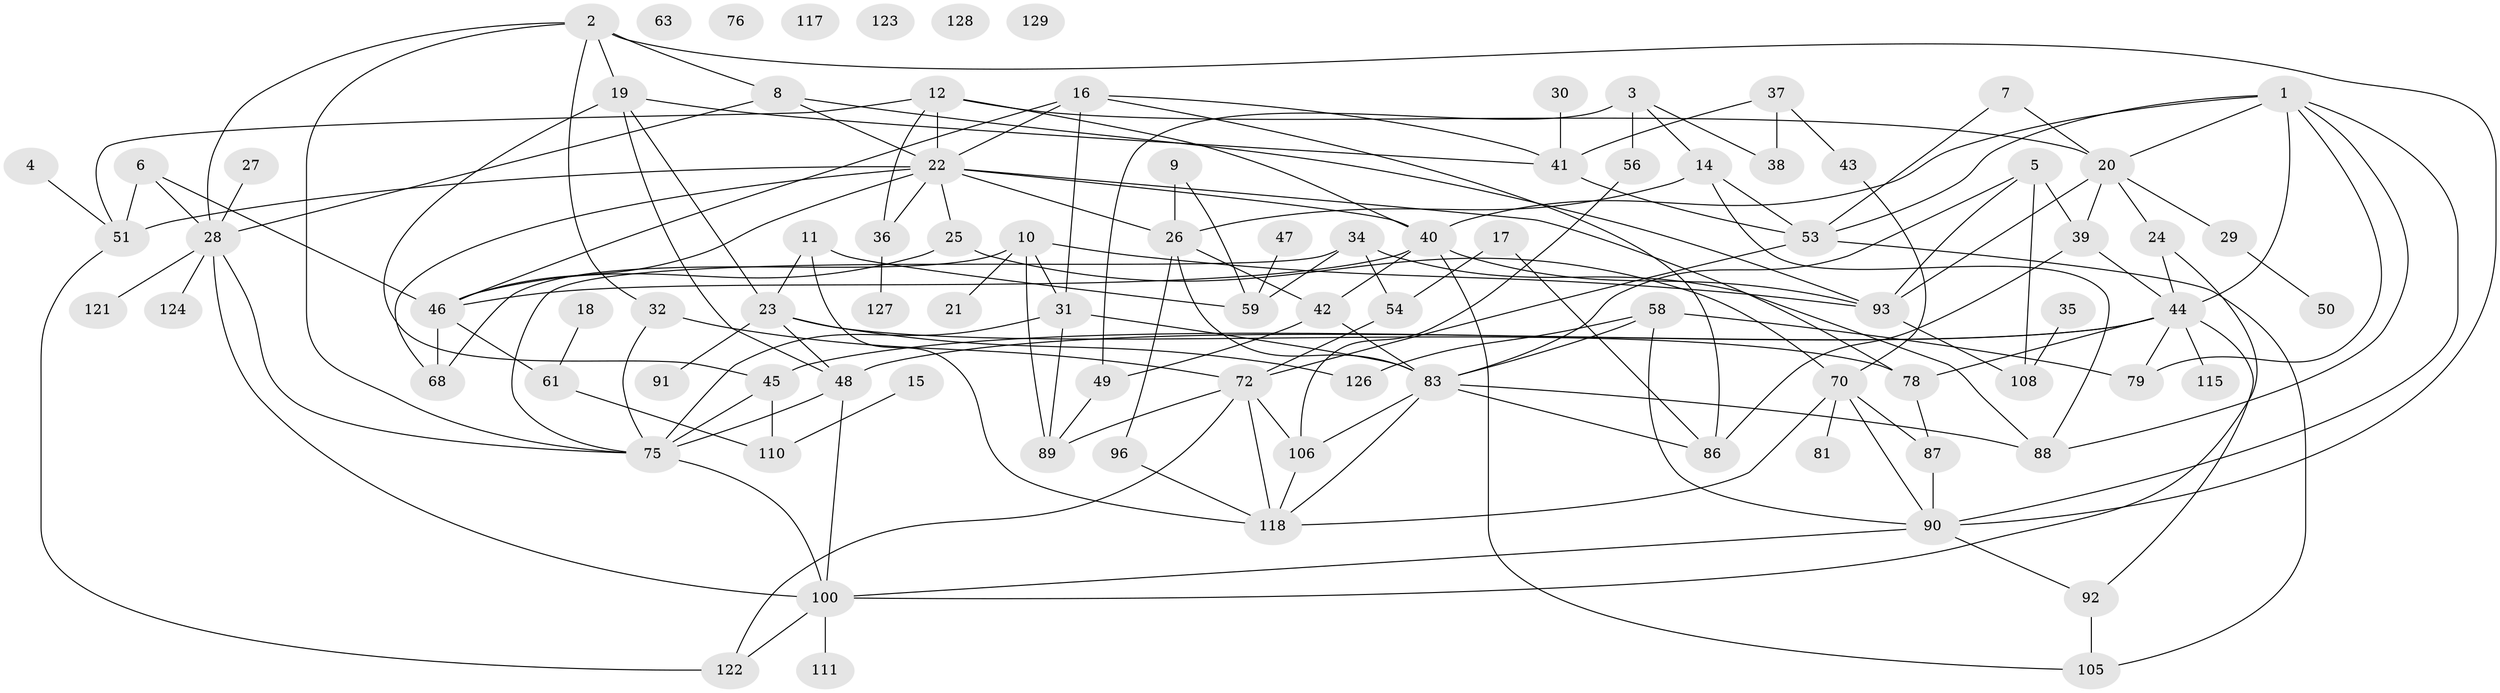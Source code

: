 // original degree distribution, {5: 0.16279069767441862, 3: 0.24806201550387597, 1: 0.16279069767441862, 4: 0.15503875968992248, 2: 0.14728682170542637, 9: 0.007751937984496124, 6: 0.046511627906976744, 0: 0.046511627906976744, 7: 0.023255813953488372}
// Generated by graph-tools (version 1.1) at 2025/41/03/06/25 10:41:19]
// undirected, 91 vertices, 162 edges
graph export_dot {
graph [start="1"]
  node [color=gray90,style=filled];
  1 [super="+119"];
  2 [super="+97"];
  3 [super="+109"];
  4;
  5 [super="+55"];
  6;
  7;
  8 [super="+13"];
  9 [super="+84"];
  10 [super="+52"];
  11;
  12 [super="+94"];
  14 [super="+125"];
  15;
  16 [super="+98"];
  17;
  18;
  19;
  20 [super="+103"];
  21;
  22 [super="+80"];
  23 [super="+67"];
  24;
  25;
  26 [super="+60"];
  27;
  28 [super="+65"];
  29;
  30;
  31 [super="+33"];
  32;
  34;
  35;
  36 [super="+66"];
  37;
  38 [super="+64"];
  39 [super="+62"];
  40 [super="+113"];
  41 [super="+95"];
  42 [super="+116"];
  43;
  44 [super="+120"];
  45 [super="+99"];
  46 [super="+57"];
  47;
  48;
  49;
  50;
  51 [super="+69"];
  53 [super="+114"];
  54 [super="+74"];
  56;
  58 [super="+73"];
  59 [super="+101"];
  61;
  63;
  68 [super="+71"];
  70 [super="+102"];
  72 [super="+77"];
  75 [super="+82"];
  76;
  78 [super="+85"];
  79;
  81;
  83 [super="+104"];
  86;
  87;
  88;
  89;
  90 [super="+112"];
  91;
  92;
  93;
  96;
  100 [super="+107"];
  105;
  106;
  108;
  110;
  111;
  115;
  117;
  118;
  121;
  122;
  123;
  124;
  126;
  127;
  128;
  129;
  1 -- 40;
  1 -- 88;
  1 -- 53;
  1 -- 90;
  1 -- 44;
  1 -- 79;
  1 -- 20;
  2 -- 8;
  2 -- 75;
  2 -- 32;
  2 -- 19;
  2 -- 90;
  2 -- 28;
  3 -- 49 [weight=2];
  3 -- 56;
  3 -- 38;
  3 -- 14;
  4 -- 51;
  5 -- 39;
  5 -- 108;
  5 -- 93;
  5 -- 83;
  6 -- 28;
  6 -- 46;
  6 -- 51;
  7 -- 53;
  7 -- 20;
  8 -- 93;
  8 -- 28;
  8 -- 22;
  9 -- 26 [weight=2];
  9 -- 59;
  10 -- 21;
  10 -- 31;
  10 -- 89;
  10 -- 68;
  10 -- 93;
  11 -- 59;
  11 -- 118;
  11 -- 23;
  12 -- 20;
  12 -- 40;
  12 -- 22;
  12 -- 36;
  12 -- 51;
  14 -- 88;
  14 -- 26;
  14 -- 53;
  15 -- 110;
  16 -- 46;
  16 -- 86;
  16 -- 22;
  16 -- 31;
  16 -- 41;
  17 -- 86;
  17 -- 54;
  18 -- 61;
  19 -- 23;
  19 -- 41;
  19 -- 48;
  19 -- 45;
  20 -- 29;
  20 -- 39;
  20 -- 24;
  20 -- 93;
  22 -- 26;
  22 -- 36;
  22 -- 40;
  22 -- 51 [weight=2];
  22 -- 25;
  22 -- 46;
  22 -- 68;
  22 -- 78;
  23 -- 48;
  23 -- 91;
  23 -- 126;
  23 -- 78;
  24 -- 44;
  24 -- 100;
  25 -- 70;
  25 -- 46;
  26 -- 83;
  26 -- 96;
  26 -- 42;
  27 -- 28;
  28 -- 121;
  28 -- 75;
  28 -- 124;
  28 -- 100;
  29 -- 50;
  30 -- 41;
  31 -- 75;
  31 -- 89;
  31 -- 83;
  32 -- 75;
  32 -- 72;
  34 -- 59;
  34 -- 88;
  34 -- 75;
  34 -- 54;
  35 -- 108;
  36 -- 127;
  37 -- 38;
  37 -- 41;
  37 -- 43;
  39 -- 44;
  39 -- 86;
  40 -- 42;
  40 -- 46;
  40 -- 105;
  40 -- 93;
  41 -- 53;
  42 -- 49;
  42 -- 83;
  43 -- 70;
  44 -- 48;
  44 -- 92;
  44 -- 115;
  44 -- 79;
  44 -- 45;
  44 -- 78;
  45 -- 110;
  45 -- 75;
  46 -- 61;
  46 -- 68;
  47 -- 59;
  48 -- 100;
  48 -- 75;
  49 -- 89;
  51 -- 122;
  53 -- 105;
  53 -- 72;
  54 -- 72;
  56 -- 106;
  58 -- 79;
  58 -- 90;
  58 -- 126;
  58 -- 83;
  61 -- 110;
  70 -- 81;
  70 -- 118;
  70 -- 90;
  70 -- 87;
  72 -- 106;
  72 -- 122;
  72 -- 118;
  72 -- 89;
  75 -- 100;
  78 -- 87;
  83 -- 106;
  83 -- 86;
  83 -- 118;
  83 -- 88;
  87 -- 90;
  90 -- 92;
  90 -- 100;
  92 -- 105;
  93 -- 108;
  96 -- 118;
  100 -- 122;
  100 -- 111;
  106 -- 118;
}
